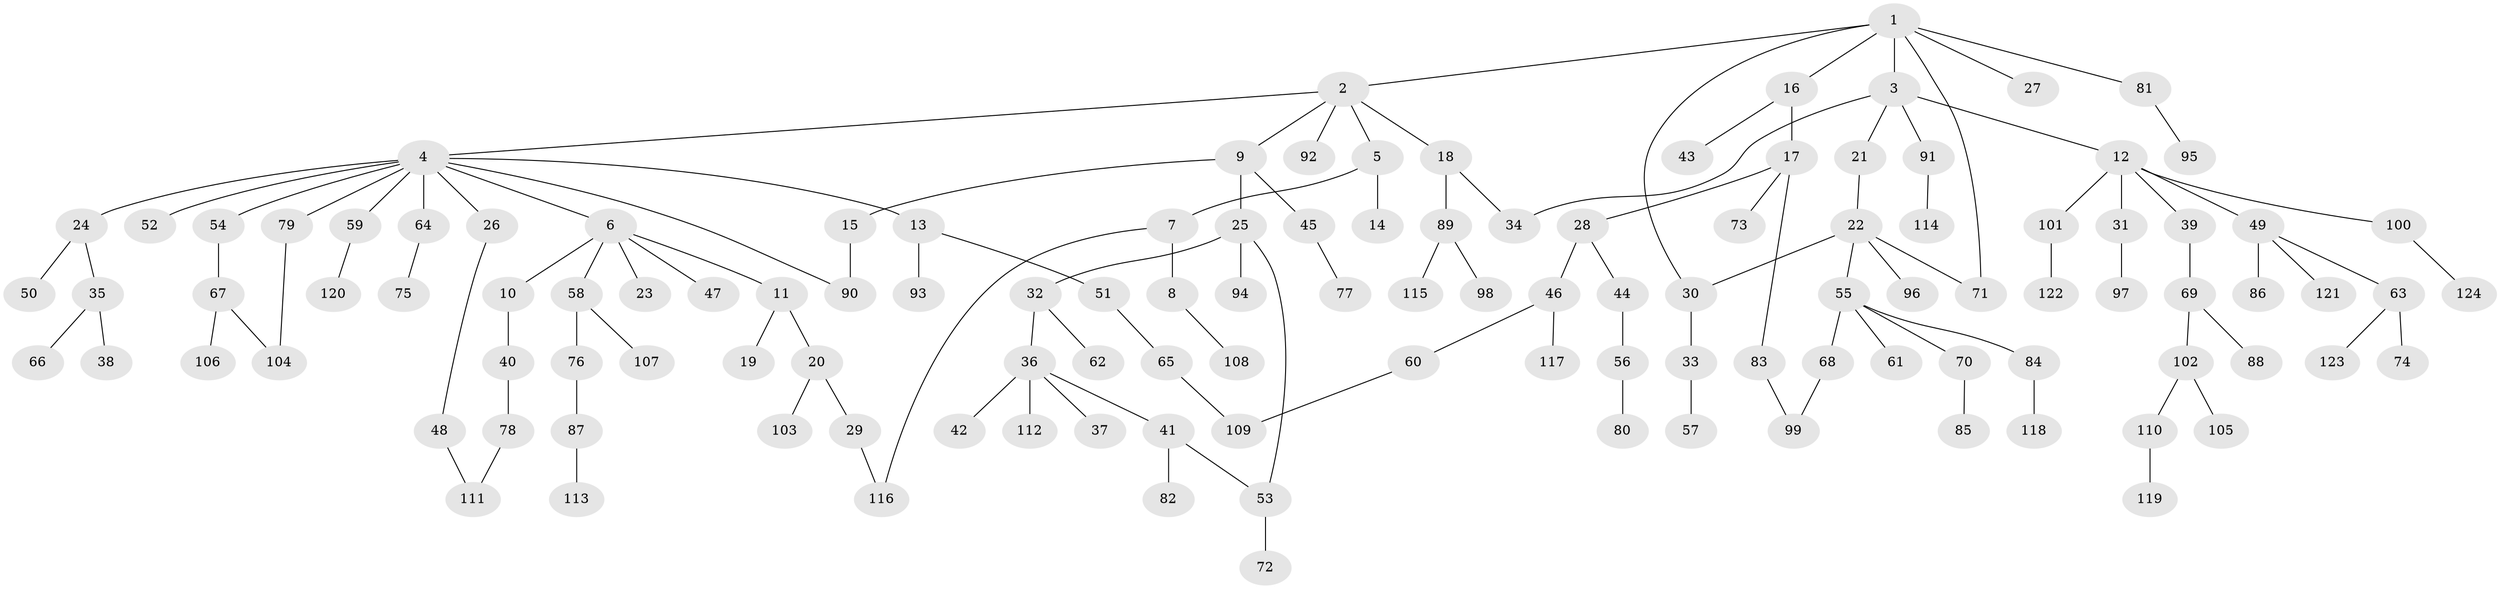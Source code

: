 // Generated by graph-tools (version 1.1) at 2025/49/03/09/25 03:49:17]
// undirected, 124 vertices, 133 edges
graph export_dot {
graph [start="1"]
  node [color=gray90,style=filled];
  1;
  2;
  3;
  4;
  5;
  6;
  7;
  8;
  9;
  10;
  11;
  12;
  13;
  14;
  15;
  16;
  17;
  18;
  19;
  20;
  21;
  22;
  23;
  24;
  25;
  26;
  27;
  28;
  29;
  30;
  31;
  32;
  33;
  34;
  35;
  36;
  37;
  38;
  39;
  40;
  41;
  42;
  43;
  44;
  45;
  46;
  47;
  48;
  49;
  50;
  51;
  52;
  53;
  54;
  55;
  56;
  57;
  58;
  59;
  60;
  61;
  62;
  63;
  64;
  65;
  66;
  67;
  68;
  69;
  70;
  71;
  72;
  73;
  74;
  75;
  76;
  77;
  78;
  79;
  80;
  81;
  82;
  83;
  84;
  85;
  86;
  87;
  88;
  89;
  90;
  91;
  92;
  93;
  94;
  95;
  96;
  97;
  98;
  99;
  100;
  101;
  102;
  103;
  104;
  105;
  106;
  107;
  108;
  109;
  110;
  111;
  112;
  113;
  114;
  115;
  116;
  117;
  118;
  119;
  120;
  121;
  122;
  123;
  124;
  1 -- 2;
  1 -- 3;
  1 -- 16;
  1 -- 27;
  1 -- 30;
  1 -- 81;
  1 -- 71;
  2 -- 4;
  2 -- 5;
  2 -- 9;
  2 -- 18;
  2 -- 92;
  3 -- 12;
  3 -- 21;
  3 -- 91;
  3 -- 34;
  4 -- 6;
  4 -- 13;
  4 -- 24;
  4 -- 26;
  4 -- 52;
  4 -- 54;
  4 -- 59;
  4 -- 64;
  4 -- 79;
  4 -- 90;
  5 -- 7;
  5 -- 14;
  6 -- 10;
  6 -- 11;
  6 -- 23;
  6 -- 47;
  6 -- 58;
  7 -- 8;
  7 -- 116;
  8 -- 108;
  9 -- 15;
  9 -- 25;
  9 -- 45;
  10 -- 40;
  11 -- 19;
  11 -- 20;
  12 -- 31;
  12 -- 39;
  12 -- 49;
  12 -- 100;
  12 -- 101;
  13 -- 51;
  13 -- 93;
  15 -- 90;
  16 -- 17;
  16 -- 43;
  17 -- 28;
  17 -- 73;
  17 -- 83;
  18 -- 34;
  18 -- 89;
  20 -- 29;
  20 -- 103;
  21 -- 22;
  22 -- 55;
  22 -- 71;
  22 -- 96;
  22 -- 30;
  24 -- 35;
  24 -- 50;
  25 -- 32;
  25 -- 94;
  25 -- 53;
  26 -- 48;
  28 -- 44;
  28 -- 46;
  29 -- 116;
  30 -- 33;
  31 -- 97;
  32 -- 36;
  32 -- 62;
  33 -- 57;
  35 -- 38;
  35 -- 66;
  36 -- 37;
  36 -- 41;
  36 -- 42;
  36 -- 112;
  39 -- 69;
  40 -- 78;
  41 -- 53;
  41 -- 82;
  44 -- 56;
  45 -- 77;
  46 -- 60;
  46 -- 117;
  48 -- 111;
  49 -- 63;
  49 -- 86;
  49 -- 121;
  51 -- 65;
  53 -- 72;
  54 -- 67;
  55 -- 61;
  55 -- 68;
  55 -- 70;
  55 -- 84;
  56 -- 80;
  58 -- 76;
  58 -- 107;
  59 -- 120;
  60 -- 109;
  63 -- 74;
  63 -- 123;
  64 -- 75;
  65 -- 109;
  67 -- 104;
  67 -- 106;
  68 -- 99;
  69 -- 88;
  69 -- 102;
  70 -- 85;
  76 -- 87;
  78 -- 111;
  79 -- 104;
  81 -- 95;
  83 -- 99;
  84 -- 118;
  87 -- 113;
  89 -- 98;
  89 -- 115;
  91 -- 114;
  100 -- 124;
  101 -- 122;
  102 -- 105;
  102 -- 110;
  110 -- 119;
}
